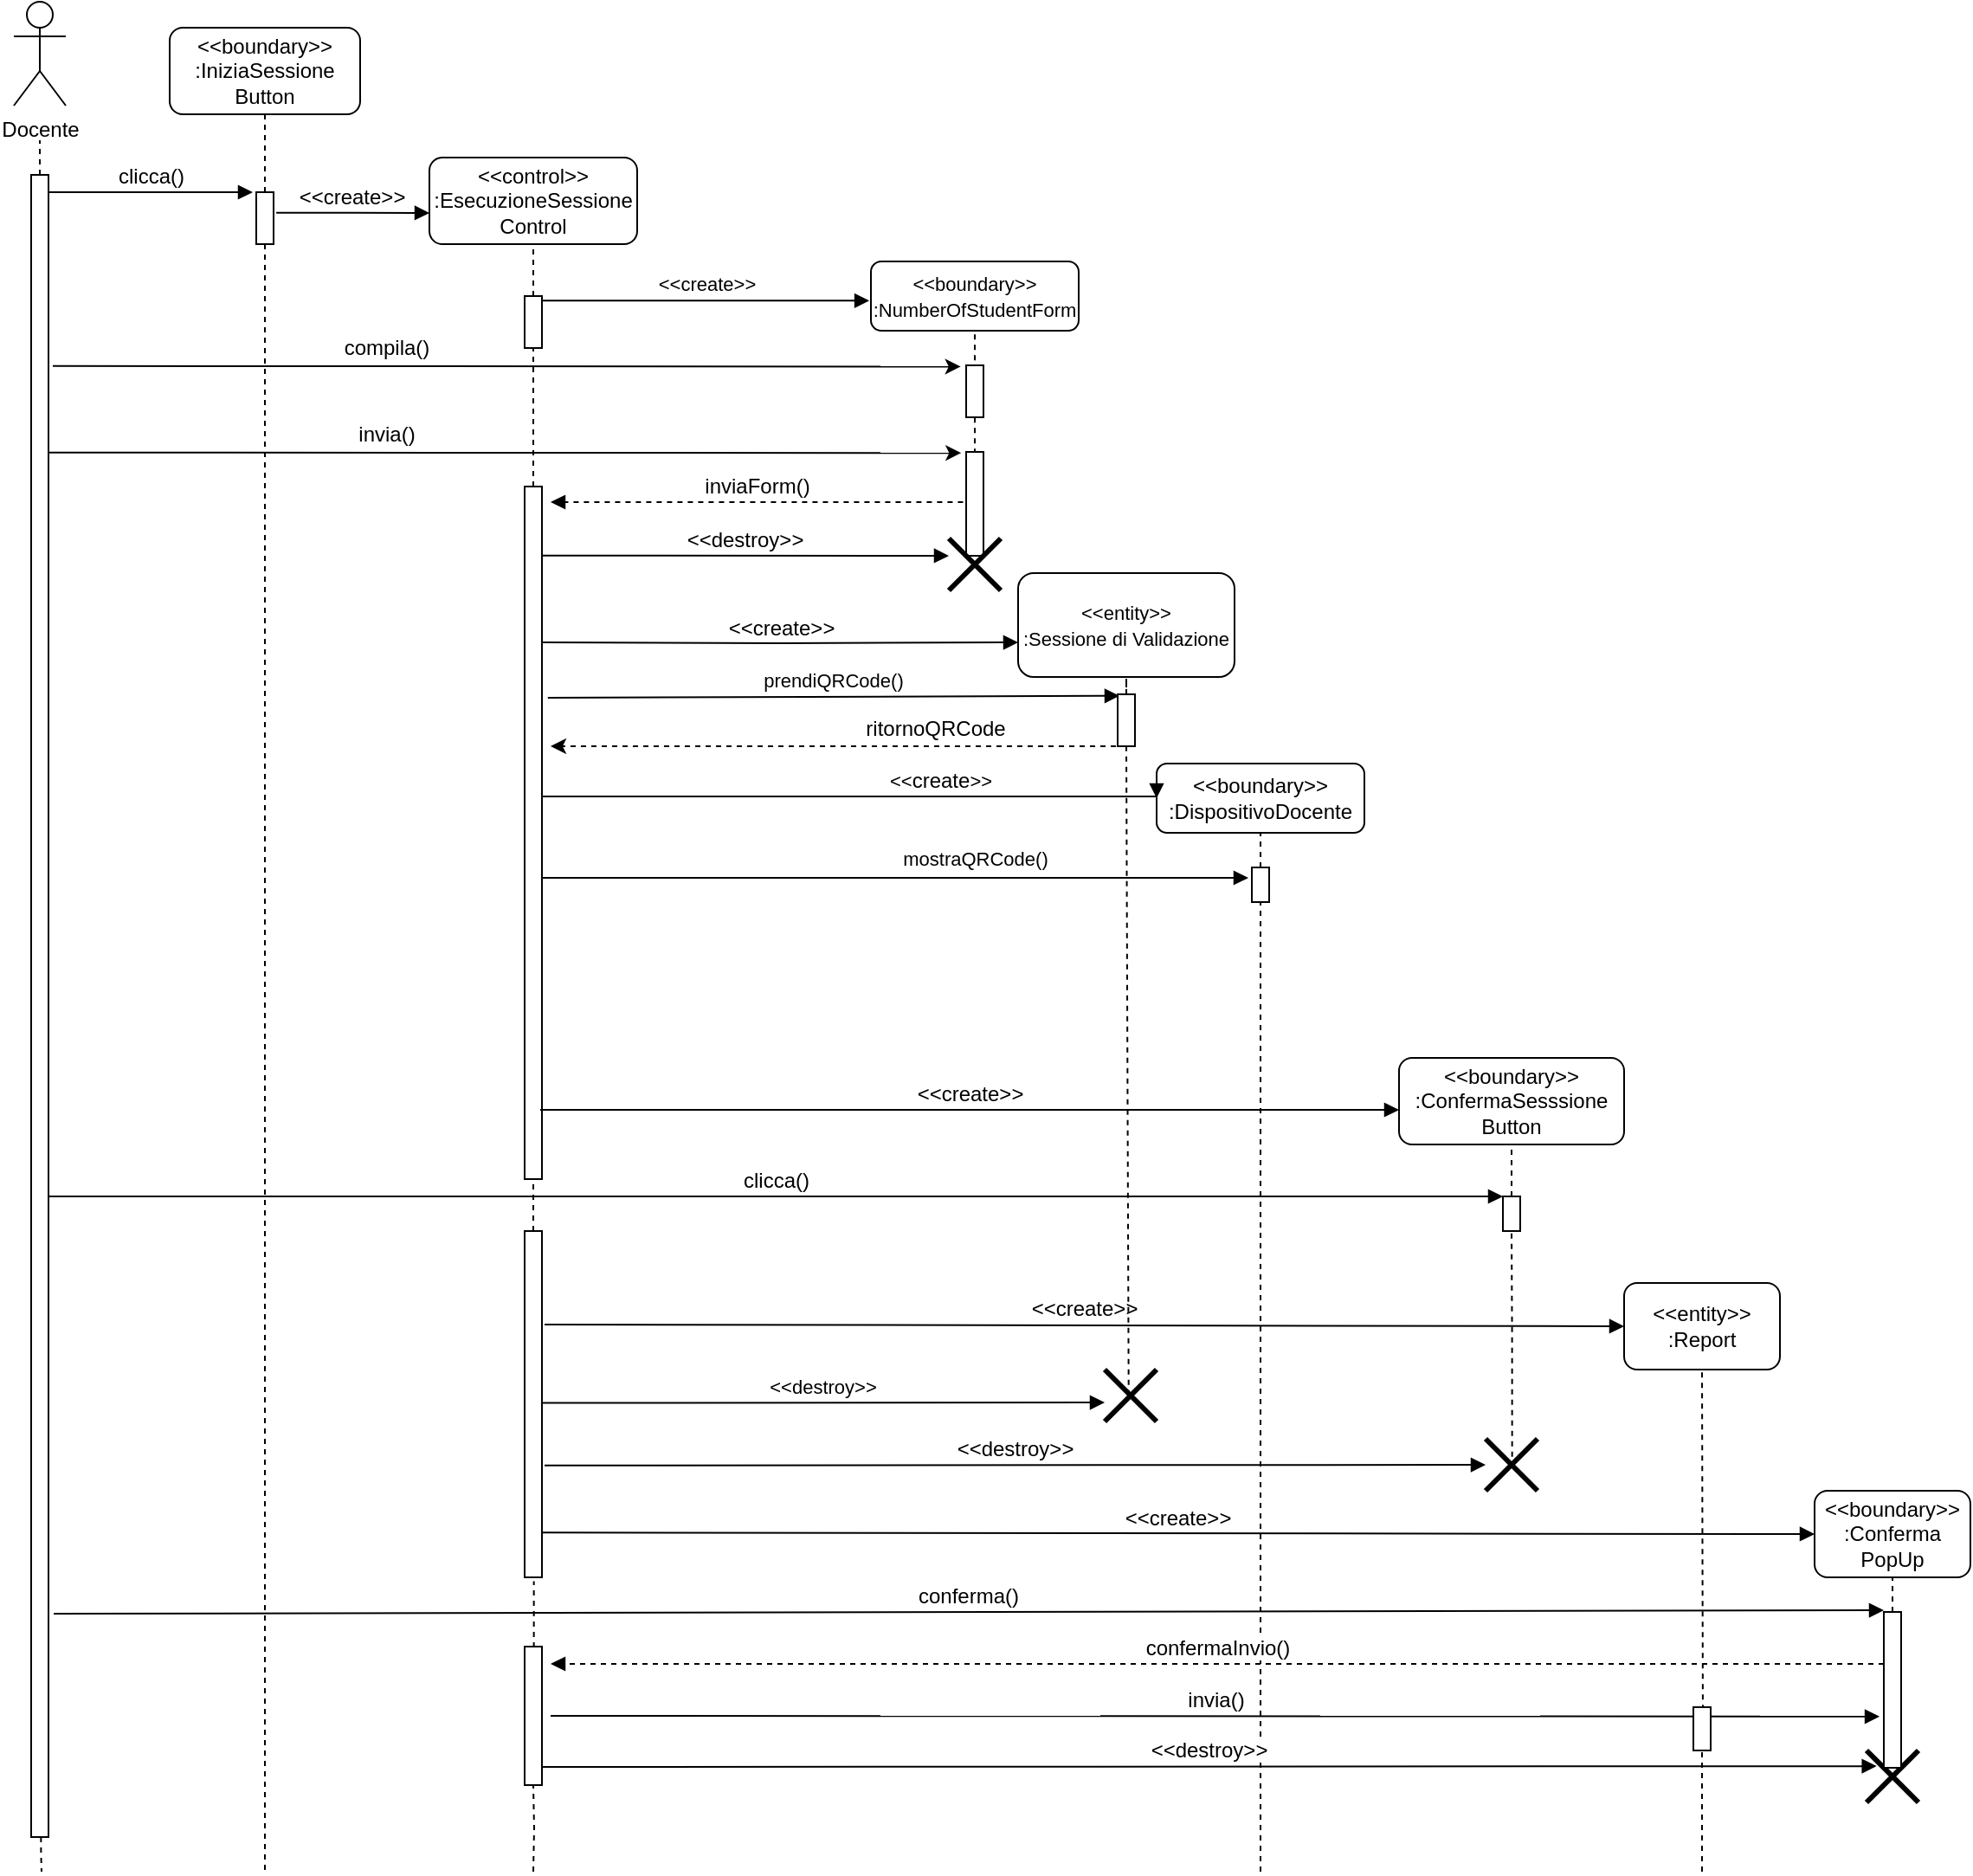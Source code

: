 <mxfile version="16.2.4" type="device"><diagram id="kgpKYQtTHZ0yAKxKKP6v" name="Page-1"><mxGraphModel dx="1483" dy="836" grid="1" gridSize="10" guides="1" tooltips="1" connect="1" arrows="1" fold="1" page="1" pageScale="1" pageWidth="1227" pageHeight="1169" math="0" shadow="0"><root><mxCell id="0"/><mxCell id="1" parent="0"/><mxCell id="bU4O369usYD0Mp0-NMCo-1" value="Docente" style="shape=umlActor;verticalLabelPosition=bottom;verticalAlign=top;html=1;" parent="1" vertex="1"><mxGeometry x="40" y="10" width="30" height="60" as="geometry"/></mxCell><mxCell id="bU4O369usYD0Mp0-NMCo-3" value="" style="endArrow=none;dashed=1;html=1;rounded=0;edgeStyle=orthogonalEdgeStyle;startArrow=none;" parent="1" source="bU4O369usYD0Mp0-NMCo-5" edge="1"><mxGeometry width="50" height="50" relative="1" as="geometry"><mxPoint x="55" y="500" as="sourcePoint"/><mxPoint x="55" y="90" as="targetPoint"/><Array as="points"><mxPoint x="55" y="110"/><mxPoint x="55" y="110"/></Array></mxGeometry></mxCell><mxCell id="bU4O369usYD0Mp0-NMCo-5" value="" style="html=1;points=[];perimeter=orthogonalPerimeter;" parent="1" vertex="1"><mxGeometry x="50" y="110" width="10" height="960" as="geometry"/></mxCell><mxCell id="bU4O369usYD0Mp0-NMCo-7" value="&lt;font style=&quot;font-size: 12px&quot;&gt;clicca()&lt;/font&gt;" style="html=1;verticalAlign=bottom;endArrow=block;rounded=0;edgeStyle=orthogonalEdgeStyle;" parent="1" edge="1"><mxGeometry width="80" relative="1" as="geometry"><mxPoint x="60" y="120" as="sourcePoint"/><mxPoint x="178" y="120" as="targetPoint"/><Array as="points"><mxPoint x="178" y="120"/></Array></mxGeometry></mxCell><mxCell id="bU4O369usYD0Mp0-NMCo-8" value="&lt;font style=&quot;font-size: 12px&quot;&gt;&amp;lt;&amp;lt;boundary&amp;gt;&amp;gt;&lt;br&gt;:IniziaSessione&lt;br&gt;Button&lt;/font&gt;" style="rounded=1;whiteSpace=wrap;html=1;" parent="1" vertex="1"><mxGeometry x="130" y="25" width="110" height="50" as="geometry"/></mxCell><mxCell id="bU4O369usYD0Mp0-NMCo-11" value="" style="endArrow=none;dashed=1;html=1;rounded=0;edgeStyle=orthogonalEdgeStyle;exitX=0.5;exitY=1;exitDx=0;exitDy=0;startArrow=none;" parent="1" source="bU4O369usYD0Mp0-NMCo-12" edge="1"><mxGeometry width="50" height="50" relative="1" as="geometry"><mxPoint x="190" y="100" as="sourcePoint"/><mxPoint x="185" y="1090" as="targetPoint"/><Array as="points"><mxPoint x="185" y="1050"/></Array></mxGeometry></mxCell><mxCell id="bU4O369usYD0Mp0-NMCo-12" value="" style="html=1;points=[];perimeter=orthogonalPerimeter;" parent="1" vertex="1"><mxGeometry x="180" y="120" width="10" height="30" as="geometry"/></mxCell><mxCell id="bU4O369usYD0Mp0-NMCo-13" value="" style="endArrow=none;dashed=1;html=1;rounded=0;edgeStyle=orthogonalEdgeStyle;exitX=0.5;exitY=1;exitDx=0;exitDy=0;" parent="1" source="bU4O369usYD0Mp0-NMCo-8" target="bU4O369usYD0Mp0-NMCo-12" edge="1"><mxGeometry width="50" height="50" relative="1" as="geometry"><mxPoint x="185" y="70" as="sourcePoint"/><mxPoint x="170" y="503.429" as="targetPoint"/><Array as="points"/></mxGeometry></mxCell><mxCell id="bU4O369usYD0Mp0-NMCo-14" value="&lt;font style=&quot;font-size: 12px&quot;&gt;&amp;lt;&amp;lt;create&amp;gt;&amp;gt;&lt;/font&gt;" style="html=1;verticalAlign=bottom;endArrow=block;rounded=0;edgeStyle=orthogonalEdgeStyle;exitX=1.157;exitY=0.395;exitDx=0;exitDy=0;exitPerimeter=0;" parent="1" source="bU4O369usYD0Mp0-NMCo-12" edge="1"><mxGeometry width="80" relative="1" as="geometry"><mxPoint x="230" y="200" as="sourcePoint"/><mxPoint x="280" y="132" as="targetPoint"/></mxGeometry></mxCell><mxCell id="bU4O369usYD0Mp0-NMCo-15" value="&lt;font style=&quot;font-size: 12px&quot;&gt;&amp;lt;&amp;lt;control&amp;gt;&amp;gt;&lt;br&gt;:EsecuzioneSessione&lt;br&gt;Control&lt;/font&gt;" style="rounded=1;whiteSpace=wrap;html=1;" parent="1" vertex="1"><mxGeometry x="280" y="100" width="120" height="50" as="geometry"/></mxCell><mxCell id="bU4O369usYD0Mp0-NMCo-16" value="" style="endArrow=none;dashed=1;html=1;rounded=0;edgeStyle=orthogonalEdgeStyle;entryX=0.5;entryY=1;entryDx=0;entryDy=0;startArrow=none;" parent="1" source="bU4O369usYD0Mp0-NMCo-17" target="bU4O369usYD0Mp0-NMCo-15" edge="1"><mxGeometry width="50" height="50" relative="1" as="geometry"><mxPoint x="340" y="510" as="sourcePoint"/><mxPoint x="290" y="230" as="targetPoint"/></mxGeometry></mxCell><mxCell id="bU4O369usYD0Mp0-NMCo-17" value="" style="html=1;points=[];perimeter=orthogonalPerimeter;" parent="1" vertex="1"><mxGeometry x="335" y="180" width="10" height="30" as="geometry"/></mxCell><mxCell id="bU4O369usYD0Mp0-NMCo-18" value="" style="endArrow=none;dashed=1;html=1;rounded=0;edgeStyle=orthogonalEdgeStyle;entryX=0.5;entryY=1;entryDx=0;entryDy=0;startArrow=none;" parent="1" source="rX7FQtLpjzrD8uW23Avi-3" target="bU4O369usYD0Mp0-NMCo-17" edge="1"><mxGeometry width="50" height="50" relative="1" as="geometry"><mxPoint x="340" y="510" as="sourcePoint"/><mxPoint x="340" y="150" as="targetPoint"/></mxGeometry></mxCell><mxCell id="bU4O369usYD0Mp0-NMCo-19" value="&amp;lt;&amp;lt;create&amp;gt;&amp;gt;" style="html=1;verticalAlign=bottom;endArrow=block;rounded=0;edgeStyle=orthogonalEdgeStyle;exitX=1.029;exitY=0.088;exitDx=0;exitDy=0;exitPerimeter=0;entryX=-0.008;entryY=0.567;entryDx=0;entryDy=0;entryPerimeter=0;" parent="1" source="bU4O369usYD0Mp0-NMCo-17" target="bU4O369usYD0Mp0-NMCo-20" edge="1"><mxGeometry width="80" relative="1" as="geometry"><mxPoint x="510" y="260" as="sourcePoint"/><mxPoint x="410" y="183" as="targetPoint"/><Array as="points"/></mxGeometry></mxCell><mxCell id="bU4O369usYD0Mp0-NMCo-20" value="&lt;span style=&quot;font-size: 11px&quot;&gt;&amp;lt;&amp;lt;boundary&amp;gt;&amp;gt;&lt;br&gt;:NumberOfStudentForm&lt;/span&gt;" style="rounded=1;whiteSpace=wrap;html=1;" parent="1" vertex="1"><mxGeometry x="535" y="160" width="120" height="40" as="geometry"/></mxCell><mxCell id="bU4O369usYD0Mp0-NMCo-21" value="" style="endArrow=none;dashed=1;html=1;rounded=0;edgeStyle=orthogonalEdgeStyle;entryX=0.5;entryY=1;entryDx=0;entryDy=0;exitX=0.538;exitY=0.533;exitDx=0;exitDy=0;exitPerimeter=0;" parent="1" source="rX7FQtLpjzrD8uW23Avi-7" target="bU4O369usYD0Mp0-NMCo-20" edge="1"><mxGeometry width="50" height="50" relative="1" as="geometry"><mxPoint x="595" y="360" as="sourcePoint"/><mxPoint x="695" y="240" as="targetPoint"/><Array as="points"><mxPoint x="596" y="270"/><mxPoint x="595" y="270"/></Array></mxGeometry></mxCell><mxCell id="bU4O369usYD0Mp0-NMCo-22" value="" style="html=1;points=[];perimeter=orthogonalPerimeter;" parent="1" vertex="1"><mxGeometry x="590" y="220" width="10" height="30" as="geometry"/></mxCell><mxCell id="rX7FQtLpjzrD8uW23Avi-1" value="" style="html=1;points=[];perimeter=orthogonalPerimeter;" parent="1" vertex="1"><mxGeometry x="590" y="270" width="10" height="60" as="geometry"/></mxCell><mxCell id="rX7FQtLpjzrD8uW23Avi-3" value="" style="html=1;points=[];perimeter=orthogonalPerimeter;" parent="1" vertex="1"><mxGeometry x="335" y="290" width="10" height="400" as="geometry"/></mxCell><mxCell id="rX7FQtLpjzrD8uW23Avi-4" value="" style="endArrow=none;dashed=1;html=1;rounded=0;edgeStyle=orthogonalEdgeStyle;startArrow=none;" parent="1" source="q5FVolAJccyDtdrA55qt-30" target="rX7FQtLpjzrD8uW23Avi-3" edge="1"><mxGeometry width="50" height="50" relative="1" as="geometry"><mxPoint x="340" y="890" as="sourcePoint"/><mxPoint x="340" y="210" as="targetPoint"/></mxGeometry></mxCell><mxCell id="rX7FQtLpjzrD8uW23Avi-5" value="&lt;font style=&quot;font-size: 12px&quot;&gt;inviaForm()&lt;/font&gt;" style="html=1;verticalAlign=bottom;endArrow=block;rounded=0;edgeStyle=orthogonalEdgeStyle;exitX=-0.179;exitY=0.483;exitDx=0;exitDy=0;exitPerimeter=0;dashed=1;" parent="1" source="rX7FQtLpjzrD8uW23Avi-1" edge="1"><mxGeometry width="80" relative="1" as="geometry"><mxPoint x="470" y="299" as="sourcePoint"/><mxPoint x="350" y="299" as="targetPoint"/></mxGeometry></mxCell><mxCell id="rX7FQtLpjzrD8uW23Avi-6" value="&lt;font style=&quot;font-size: 12px&quot;&gt;&amp;lt;&amp;lt;destroy&amp;gt;&amp;gt;&lt;/font&gt;" style="html=1;verticalAlign=bottom;endArrow=block;rounded=0;edgeStyle=orthogonalEdgeStyle;" parent="1" edge="1"><mxGeometry width="80" relative="1" as="geometry"><mxPoint x="345" y="329.88" as="sourcePoint"/><mxPoint x="580" y="330" as="targetPoint"/><Array as="points"><mxPoint x="405" y="330"/></Array></mxGeometry></mxCell><mxCell id="rX7FQtLpjzrD8uW23Avi-7" value="" style="shape=umlDestroy;whiteSpace=wrap;html=1;strokeWidth=3;" parent="1" vertex="1"><mxGeometry x="580" y="320" width="30" height="30" as="geometry"/></mxCell><mxCell id="rX7FQtLpjzrD8uW23Avi-8" value="&lt;font style=&quot;font-size: 12px&quot;&gt;&amp;lt;&amp;lt;create&amp;gt;&amp;gt;&lt;/font&gt;" style="html=1;verticalAlign=bottom;endArrow=block;rounded=0;edgeStyle=orthogonalEdgeStyle;entryX=0;entryY=0.667;entryDx=0;entryDy=0;entryPerimeter=0;" parent="1" target="rX7FQtLpjzrD8uW23Avi-10" edge="1"><mxGeometry width="80" relative="1" as="geometry"><mxPoint x="345" y="380" as="sourcePoint"/><mxPoint x="500" y="380" as="targetPoint"/></mxGeometry></mxCell><mxCell id="rX7FQtLpjzrD8uW23Avi-10" value="&lt;span style=&quot;font-size: 11px&quot;&gt;&amp;lt;&amp;lt;entity&amp;gt;&amp;gt;&lt;br&gt;:Sessione di Validazione&lt;/span&gt;" style="rounded=1;whiteSpace=wrap;html=1;" parent="1" vertex="1"><mxGeometry x="620" y="340" width="125" height="60" as="geometry"/></mxCell><mxCell id="rX7FQtLpjzrD8uW23Avi-11" value="" style="endArrow=none;dashed=1;html=1;rounded=0;edgeStyle=orthogonalEdgeStyle;entryX=0.5;entryY=1;entryDx=0;entryDy=0;startArrow=none;" parent="1" source="rX7FQtLpjzrD8uW23Avi-13" target="rX7FQtLpjzrD8uW23Avi-10" edge="1"><mxGeometry width="50" height="50" relative="1" as="geometry"><mxPoint x="665" y="820" as="sourcePoint"/><mxPoint x="440" y="430" as="targetPoint"/></mxGeometry></mxCell><mxCell id="rX7FQtLpjzrD8uW23Avi-15" value="prendiQRCode()" style="html=1;verticalAlign=bottom;endArrow=block;rounded=0;entryX=0.1;entryY=0.03;entryDx=0;entryDy=0;entryPerimeter=0;exitX=1.34;exitY=0.305;exitDx=0;exitDy=0;exitPerimeter=0;" parent="1" source="rX7FQtLpjzrD8uW23Avi-3" target="rX7FQtLpjzrD8uW23Avi-13" edge="1"><mxGeometry width="80" relative="1" as="geometry"><mxPoint x="345" y="420" as="sourcePoint"/><mxPoint x="425" y="420" as="targetPoint"/></mxGeometry></mxCell><mxCell id="rX7FQtLpjzrD8uW23Avi-16" value="&amp;lt;&amp;lt;boundary&amp;gt;&amp;gt;&lt;br&gt;:DispositivoDocente" style="rounded=1;whiteSpace=wrap;html=1;" parent="1" vertex="1"><mxGeometry x="700" y="450" width="120" height="40" as="geometry"/></mxCell><mxCell id="rX7FQtLpjzrD8uW23Avi-17" value="" style="endArrow=none;dashed=1;html=1;rounded=0;edgeStyle=orthogonalEdgeStyle;entryX=0.5;entryY=1;entryDx=0;entryDy=0;startArrow=none;" parent="1" source="rX7FQtLpjzrD8uW23Avi-18" target="rX7FQtLpjzrD8uW23Avi-16" edge="1"><mxGeometry width="50" height="50" relative="1" as="geometry"><mxPoint x="750" y="620" as="sourcePoint"/><mxPoint x="685" y="160" as="targetPoint"/><Array as="points"/></mxGeometry></mxCell><mxCell id="rX7FQtLpjzrD8uW23Avi-18" value="" style="html=1;points=[];perimeter=orthogonalPerimeter;" parent="1" vertex="1"><mxGeometry x="755" y="510" width="10" height="20" as="geometry"/></mxCell><mxCell id="rX7FQtLpjzrD8uW23Avi-19" value="" style="endArrow=none;dashed=1;html=1;rounded=0;entryX=0.5;entryY=1;entryDx=0;entryDy=0;" parent="1" target="rX7FQtLpjzrD8uW23Avi-18" edge="1"><mxGeometry width="50" height="50" relative="1" as="geometry"><mxPoint x="760" y="1090" as="sourcePoint"/><mxPoint x="635" y="70" as="targetPoint"/></mxGeometry></mxCell><mxCell id="q5FVolAJccyDtdrA55qt-23" value="&lt;font style=&quot;font-size: 12px&quot;&gt;&amp;lt;&amp;lt;create&amp;gt;&amp;gt;&lt;/font&gt;" style="html=1;verticalAlign=bottom;endArrow=block;rounded=0;edgeStyle=orthogonalEdgeStyle;" parent="1" edge="1"><mxGeometry width="80" relative="1" as="geometry"><mxPoint x="344" y="650" as="sourcePoint"/><mxPoint x="840" y="650" as="targetPoint"/><Array as="points"><mxPoint x="344" y="650"/></Array></mxGeometry></mxCell><mxCell id="q5FVolAJccyDtdrA55qt-24" value="&lt;span&gt;&amp;lt;&amp;lt;boundary&amp;gt;&amp;gt;&lt;br&gt;:ConfermaSesssione&lt;br&gt;Button&lt;/span&gt;" style="rounded=1;whiteSpace=wrap;html=1;" parent="1" vertex="1"><mxGeometry x="840" y="620" width="130" height="50" as="geometry"/></mxCell><mxCell id="q5FVolAJccyDtdrA55qt-25" value="" style="endArrow=none;dashed=1;html=1;rounded=0;edgeStyle=orthogonalEdgeStyle;entryX=0.5;entryY=1;entryDx=0;entryDy=0;startArrow=none;" parent="1" source="q5FVolAJccyDtdrA55qt-26" target="q5FVolAJccyDtdrA55qt-24" edge="1"><mxGeometry width="50" height="50" relative="1" as="geometry"><mxPoint x="965" y="780" as="sourcePoint"/><mxPoint x="970" y="730" as="targetPoint"/></mxGeometry></mxCell><mxCell id="q5FVolAJccyDtdrA55qt-27" value="&lt;font style=&quot;font-size: 12px&quot;&gt;clicca()&lt;/font&gt;" style="html=1;verticalAlign=bottom;endArrow=block;rounded=0;entryX=0;entryY=0;entryDx=0;entryDy=0;entryPerimeter=0;" parent="1" target="q5FVolAJccyDtdrA55qt-26" edge="1"><mxGeometry width="80" relative="1" as="geometry"><mxPoint x="60" y="700" as="sourcePoint"/><mxPoint x="1130" y="700" as="targetPoint"/></mxGeometry></mxCell><mxCell id="q5FVolAJccyDtdrA55qt-26" value="" style="html=1;points=[];perimeter=orthogonalPerimeter;" parent="1" vertex="1"><mxGeometry x="900" y="700" width="10" height="20" as="geometry"/></mxCell><mxCell id="q5FVolAJccyDtdrA55qt-28" value="" style="endArrow=none;dashed=1;html=1;rounded=0;edgeStyle=orthogonalEdgeStyle;entryX=0.5;entryY=1;entryDx=0;entryDy=0;startArrow=none;exitX=0.511;exitY=0.547;exitDx=0;exitDy=0;exitPerimeter=0;" parent="1" source="jauBldCnT_5NUnDLEimC-2" target="q5FVolAJccyDtdrA55qt-26" edge="1"><mxGeometry width="50" height="50" relative="1" as="geometry"><mxPoint x="905" y="860" as="sourcePoint"/><mxPoint x="965" y="720" as="targetPoint"/></mxGeometry></mxCell><mxCell id="q5FVolAJccyDtdrA55qt-30" value="" style="html=1;points=[];perimeter=orthogonalPerimeter;" parent="1" vertex="1"><mxGeometry x="335" y="720" width="10" height="200" as="geometry"/></mxCell><mxCell id="q5FVolAJccyDtdrA55qt-36" value="&lt;font style=&quot;font-size: 12px&quot;&gt;&amp;lt;&amp;lt;create&amp;gt;&amp;gt;&lt;/font&gt;" style="html=1;verticalAlign=bottom;endArrow=block;rounded=0;exitX=1.152;exitY=0.27;exitDx=0;exitDy=0;exitPerimeter=0;entryX=0;entryY=0.5;entryDx=0;entryDy=0;" parent="1" source="q5FVolAJccyDtdrA55qt-30" target="q5FVolAJccyDtdrA55qt-37" edge="1"><mxGeometry width="80" relative="1" as="geometry"><mxPoint x="350" y="775" as="sourcePoint"/><mxPoint x="1260" y="774" as="targetPoint"/></mxGeometry></mxCell><mxCell id="q5FVolAJccyDtdrA55qt-37" value="&amp;lt;&amp;lt;entity&amp;gt;&amp;gt;&lt;br&gt;:Report" style="rounded=1;whiteSpace=wrap;html=1;" parent="1" vertex="1"><mxGeometry x="970" y="750" width="90" height="50" as="geometry"/></mxCell><mxCell id="q5FVolAJccyDtdrA55qt-44" value="&amp;lt;&amp;lt;destroy&amp;gt;&amp;gt;" style="html=1;verticalAlign=bottom;endArrow=block;rounded=0;" parent="1" edge="1"><mxGeometry width="80" relative="1" as="geometry"><mxPoint x="345" y="819.29" as="sourcePoint"/><mxPoint x="670" y="819" as="targetPoint"/></mxGeometry></mxCell><mxCell id="q5FVolAJccyDtdrA55qt-45" value="" style="shape=umlDestroy;whiteSpace=wrap;html=1;strokeWidth=3;" parent="1" vertex="1"><mxGeometry x="670" y="800" width="30" height="30" as="geometry"/></mxCell><mxCell id="q5FVolAJccyDtdrA55qt-47" value="" style="endArrow=none;dashed=1;html=1;rounded=0;startArrow=none;entryX=0.5;entryY=1;entryDx=0;entryDy=0;exitX=0.547;exitY=0.065;exitDx=0;exitDy=0;exitPerimeter=0;" parent="1" source="jauBldCnT_5NUnDLEimC-19" target="q5FVolAJccyDtdrA55qt-37" edge="1"><mxGeometry width="50" height="50" relative="1" as="geometry"><mxPoint x="1020" y="980" as="sourcePoint"/><mxPoint x="1075" y="840" as="targetPoint"/></mxGeometry></mxCell><mxCell id="jauBldCnT_5NUnDLEimC-1" value="&lt;font style=&quot;font-size: 12px&quot;&gt;&amp;lt;&amp;lt;destroy&amp;gt;&amp;gt;&lt;/font&gt;" style="html=1;verticalAlign=bottom;endArrow=block;rounded=0;exitX=1.152;exitY=0.677;exitDx=0;exitDy=0;exitPerimeter=0;" parent="1" source="q5FVolAJccyDtdrA55qt-30" target="jauBldCnT_5NUnDLEimC-2" edge="1"><mxGeometry width="80" relative="1" as="geometry"><mxPoint x="350" y="855" as="sourcePoint"/><mxPoint x="1190" y="855" as="targetPoint"/></mxGeometry></mxCell><mxCell id="jauBldCnT_5NUnDLEimC-5" value="&lt;font style=&quot;font-size: 12px&quot;&gt;&amp;lt;&amp;lt;create&amp;gt;&amp;gt;&lt;/font&gt;" style="html=1;verticalAlign=bottom;endArrow=block;rounded=0;entryX=0;entryY=0.5;entryDx=0;entryDy=0;" parent="1" target="jauBldCnT_5NUnDLEimC-6" edge="1"><mxGeometry width="80" relative="1" as="geometry"><mxPoint x="345" y="894.17" as="sourcePoint"/><mxPoint x="1370" y="894" as="targetPoint"/></mxGeometry></mxCell><mxCell id="jauBldCnT_5NUnDLEimC-6" value="&amp;lt;&amp;lt;boundary&amp;gt;&amp;gt;&lt;br&gt;:Conferma&lt;br&gt;PopUp" style="rounded=1;whiteSpace=wrap;html=1;" parent="1" vertex="1"><mxGeometry x="1080" y="870" width="90" height="50" as="geometry"/></mxCell><mxCell id="jauBldCnT_5NUnDLEimC-7" value="" style="endArrow=none;dashed=1;html=1;rounded=0;edgeStyle=orthogonalEdgeStyle;startArrow=none;" parent="1" source="jauBldCnT_5NUnDLEimC-8" target="jauBldCnT_5NUnDLEimC-6" edge="1"><mxGeometry width="50" height="50" relative="1" as="geometry"><mxPoint x="1125" y="990" as="sourcePoint"/><mxPoint x="1184.5" y="960" as="targetPoint"/></mxGeometry></mxCell><mxCell id="jauBldCnT_5NUnDLEimC-10" value="&lt;font style=&quot;font-size: 12px&quot;&gt;conferma()&lt;/font&gt;" style="html=1;verticalAlign=bottom;endArrow=block;rounded=0;" parent="1" edge="1"><mxGeometry width="80" relative="1" as="geometry"><mxPoint x="63" y="941" as="sourcePoint"/><mxPoint x="1120" y="939" as="targetPoint"/></mxGeometry></mxCell><mxCell id="jauBldCnT_5NUnDLEimC-11" value="" style="endArrow=none;dashed=1;html=1;rounded=0;startArrow=none;exitX=0.533;exitY=0.006;exitDx=0;exitDy=0;exitPerimeter=0;entryX=0.533;entryY=1.011;entryDx=0;entryDy=0;entryPerimeter=0;" parent="1" source="jauBldCnT_5NUnDLEimC-12" target="q5FVolAJccyDtdrA55qt-30" edge="1"><mxGeometry width="50" height="50" relative="1" as="geometry"><mxPoint x="340" y="1090" as="sourcePoint"/><mxPoint x="350" y="930" as="targetPoint"/></mxGeometry></mxCell><mxCell id="jauBldCnT_5NUnDLEimC-12" value="" style="html=1;points=[];perimeter=orthogonalPerimeter;" parent="1" vertex="1"><mxGeometry x="335" y="960" width="10" height="80" as="geometry"/></mxCell><mxCell id="jauBldCnT_5NUnDLEimC-13" value="" style="endArrow=none;dashed=1;html=1;rounded=0;edgeStyle=orthogonalEdgeStyle;" parent="1" target="jauBldCnT_5NUnDLEimC-12" edge="1"><mxGeometry width="50" height="50" relative="1" as="geometry"><mxPoint x="340" y="1090" as="sourcePoint"/><mxPoint x="340" y="960" as="targetPoint"/></mxGeometry></mxCell><mxCell id="jauBldCnT_5NUnDLEimC-14" value="&lt;font style=&quot;font-size: 12px&quot;&gt;confermaInvio()&lt;/font&gt;" style="html=1;verticalAlign=bottom;endArrow=block;rounded=0;edgeStyle=orthogonalEdgeStyle;startArrow=none;startFill=0;exitX=0;exitY=0.333;exitDx=0;exitDy=0;exitPerimeter=0;dashed=1;" parent="1" source="jauBldCnT_5NUnDLEimC-8" edge="1"><mxGeometry width="80" relative="1" as="geometry"><mxPoint x="1400" y="970" as="sourcePoint"/><mxPoint x="350" y="970" as="targetPoint"/><Array as="points"/></mxGeometry></mxCell><mxCell id="jauBldCnT_5NUnDLEimC-15" value="&lt;font style=&quot;font-size: 12px&quot;&gt;&amp;lt;&amp;lt;destroy&amp;gt;&amp;gt;&lt;/font&gt;" style="html=1;verticalAlign=bottom;endArrow=block;rounded=0;entryX=0.195;entryY=0.302;entryDx=0;entryDy=0;entryPerimeter=0;" parent="1" target="jauBldCnT_5NUnDLEimC-17" edge="1"><mxGeometry width="80" relative="1" as="geometry"><mxPoint x="345" y="1029.5" as="sourcePoint"/><mxPoint x="1270" y="1030" as="targetPoint"/></mxGeometry></mxCell><mxCell id="jauBldCnT_5NUnDLEimC-17" value="" style="shape=umlDestroy;whiteSpace=wrap;html=1;strokeWidth=3;" parent="1" vertex="1"><mxGeometry x="1110" y="1020" width="30" height="30" as="geometry"/></mxCell><mxCell id="jauBldCnT_5NUnDLEimC-22" value="" style="endArrow=none;dashed=1;html=1;rounded=0;startArrow=none;" parent="1" source="jauBldCnT_5NUnDLEimC-19" edge="1"><mxGeometry width="50" height="50" relative="1" as="geometry"><mxPoint x="1015" y="1090" as="sourcePoint"/><mxPoint x="1015" y="1000" as="targetPoint"/></mxGeometry></mxCell><mxCell id="jauBldCnT_5NUnDLEimC-25" value="" style="endArrow=none;dashed=1;html=1;rounded=0;edgeStyle=orthogonalEdgeStyle;exitX=0.567;exitY=1;exitDx=0;exitDy=0;exitPerimeter=0;" parent="1" source="bU4O369usYD0Mp0-NMCo-5" edge="1"><mxGeometry width="50" height="50" relative="1" as="geometry"><mxPoint x="150" y="1110" as="sourcePoint"/><mxPoint x="56" y="1090" as="targetPoint"/><Array as="points"><mxPoint x="56" y="1080"/></Array></mxGeometry></mxCell><mxCell id="jauBldCnT_5NUnDLEimC-26" value="&lt;font style=&quot;font-size: 12px&quot;&gt;invia()&lt;/font&gt;" style="html=1;verticalAlign=bottom;endArrow=block;rounded=0;entryX=-0.247;entryY=0.671;entryDx=0;entryDy=0;entryPerimeter=0;" parent="1" target="jauBldCnT_5NUnDLEimC-8" edge="1"><mxGeometry width="80" relative="1" as="geometry"><mxPoint x="350" y="1000" as="sourcePoint"/><mxPoint x="1300" y="1000" as="targetPoint"/><Array as="points"/></mxGeometry></mxCell><mxCell id="5qqKWLoto9PCaO7GxhG8-3" value="" style="endArrow=classic;html=1;rounded=0;fontSize=12;exitX=1.248;exitY=0.115;exitDx=0;exitDy=0;exitPerimeter=0;entryX=-0.314;entryY=0.024;entryDx=0;entryDy=0;entryPerimeter=0;" parent="1" source="bU4O369usYD0Mp0-NMCo-5" target="bU4O369usYD0Mp0-NMCo-22" edge="1"><mxGeometry width="50" height="50" relative="1" as="geometry"><mxPoint x="210" y="190" as="sourcePoint"/><mxPoint x="260" y="140" as="targetPoint"/></mxGeometry></mxCell><mxCell id="5qqKWLoto9PCaO7GxhG8-4" value="compila()" style="text;html=1;align=center;verticalAlign=middle;resizable=0;points=[];autosize=1;strokeColor=none;fillColor=none;fontSize=12;" parent="1" vertex="1"><mxGeometry x="220" y="200" width="70" height="20" as="geometry"/></mxCell><mxCell id="5qqKWLoto9PCaO7GxhG8-5" value="" style="endArrow=classic;html=1;rounded=0;fontSize=12;exitX=1.026;exitY=0.167;exitDx=0;exitDy=0;exitPerimeter=0;entryX=-0.286;entryY=0.01;entryDx=0;entryDy=0;entryPerimeter=0;" parent="1" source="bU4O369usYD0Mp0-NMCo-5" target="rX7FQtLpjzrD8uW23Avi-1" edge="1"><mxGeometry width="50" height="50" relative="1" as="geometry"><mxPoint x="210" y="260" as="sourcePoint"/><mxPoint x="470" y="270" as="targetPoint"/></mxGeometry></mxCell><mxCell id="5qqKWLoto9PCaO7GxhG8-7" value="invia()" style="text;html=1;align=center;verticalAlign=middle;resizable=0;points=[];autosize=1;strokeColor=none;fillColor=none;fontSize=12;" parent="1" vertex="1"><mxGeometry x="230" y="250" width="50" height="20" as="geometry"/></mxCell><mxCell id="jauBldCnT_5NUnDLEimC-2" value="" style="shape=umlDestroy;whiteSpace=wrap;html=1;strokeWidth=3;" parent="1" vertex="1"><mxGeometry x="890" y="840" width="30" height="30" as="geometry"/></mxCell><mxCell id="jauBldCnT_5NUnDLEimC-8" value="" style="html=1;points=[];perimeter=orthogonalPerimeter;" parent="1" vertex="1"><mxGeometry x="1120" y="940" width="10" height="90" as="geometry"/></mxCell><mxCell id="T_g91ZaouhYma0G0Romk-1" value="" style="endArrow=classic;dashed=1;html=1;rounded=0;fontSize=12;exitX=0.5;exitY=1;exitDx=0;exitDy=0;exitPerimeter=0;endFill=1;" parent="1" source="rX7FQtLpjzrD8uW23Avi-13" edge="1"><mxGeometry width="50" height="50" relative="1" as="geometry"><mxPoint x="430" y="430" as="sourcePoint"/><mxPoint x="350" y="440" as="targetPoint"/></mxGeometry></mxCell><mxCell id="T_g91ZaouhYma0G0Romk-2" value="ritornoQRCode" style="text;html=1;strokeColor=none;fillColor=none;align=center;verticalAlign=middle;whiteSpace=wrap;rounded=0;fontSize=12;" parent="1" vertex="1"><mxGeometry x="540" y="420" width="65" height="20" as="geometry"/></mxCell><mxCell id="jauBldCnT_5NUnDLEimC-19" value="" style="html=1;points=[];perimeter=orthogonalPerimeter;" parent="1" vertex="1"><mxGeometry x="1010" y="995" width="10" height="25" as="geometry"/></mxCell><mxCell id="fru7cRWmVhveh5QMquQ3-2" value="" style="endArrow=none;dashed=1;html=1;rounded=0;" parent="1" target="jauBldCnT_5NUnDLEimC-19" edge="1"><mxGeometry width="50" height="50" relative="1" as="geometry"><mxPoint x="1015" y="1090" as="sourcePoint"/><mxPoint x="1015" y="1000" as="targetPoint"/></mxGeometry></mxCell><mxCell id="fru7cRWmVhveh5QMquQ3-5" value="" style="html=1;verticalAlign=bottom;labelBackgroundColor=none;endArrow=block;endFill=1;rounded=0;edgeStyle=orthogonalEdgeStyle;entryX=-0.2;entryY=0.3;entryDx=0;entryDy=0;exitX=1;exitY=0.565;exitDx=0;exitDy=0;exitPerimeter=0;entryPerimeter=0;" parent="1" source="rX7FQtLpjzrD8uW23Avi-3" target="rX7FQtLpjzrD8uW23Avi-18" edge="1"><mxGeometry width="160" relative="1" as="geometry"><mxPoint x="358" y="515" as="sourcePoint"/><mxPoint x="465" y="515" as="targetPoint"/></mxGeometry></mxCell><mxCell id="fru7cRWmVhveh5QMquQ3-6" value="&lt;font style=&quot;font-size: 11px&quot;&gt;mostraQRCode()&lt;/font&gt;" style="text;html=1;align=center;verticalAlign=middle;resizable=0;points=[];autosize=1;strokeColor=none;fillColor=none;" parent="1" vertex="1"><mxGeometry x="545" y="495" width="100" height="20" as="geometry"/></mxCell><mxCell id="fru7cRWmVhveh5QMquQ3-7" value="" style="html=1;verticalAlign=bottom;labelBackgroundColor=none;endArrow=block;endFill=1;rounded=0;edgeStyle=orthogonalEdgeStyle;exitX=1;exitY=0.45;exitDx=0;exitDy=0;entryX=0;entryY=0.5;entryDx=0;entryDy=0;fontSize=11;exitPerimeter=0;" parent="1" source="rX7FQtLpjzrD8uW23Avi-3" target="rX7FQtLpjzrD8uW23Avi-16" edge="1"><mxGeometry width="160" relative="1" as="geometry"><mxPoint x="365" y="469" as="sourcePoint"/><mxPoint x="425" y="469" as="targetPoint"/><Array as="points"><mxPoint x="345" y="469"/></Array></mxGeometry></mxCell><mxCell id="fru7cRWmVhveh5QMquQ3-8" value="&amp;lt;&amp;lt;&lt;font style=&quot;font-size: 12px&quot;&gt;create&lt;/font&gt;&amp;gt;&amp;gt;" style="text;html=1;align=center;verticalAlign=middle;resizable=0;points=[];autosize=1;strokeColor=none;fillColor=none;fontSize=11;" parent="1" vertex="1"><mxGeometry x="540" y="450" width="70" height="20" as="geometry"/></mxCell><mxCell id="rX7FQtLpjzrD8uW23Avi-13" value="" style="html=1;points=[];perimeter=orthogonalPerimeter;" parent="1" vertex="1"><mxGeometry x="677.5" y="410" width="10" height="30" as="geometry"/></mxCell><mxCell id="TipHK_tE8JADCGhnloAt-2" value="" style="endArrow=none;dashed=1;html=1;rounded=0;entryX=0.5;entryY=1;entryDx=0;entryDy=0;startArrow=none;exitX=0.462;exitY=0.495;exitDx=0;exitDy=0;exitPerimeter=0;" edge="1" parent="1" source="q5FVolAJccyDtdrA55qt-45" target="rX7FQtLpjzrD8uW23Avi-13"><mxGeometry width="50" height="50" relative="1" as="geometry"><mxPoint x="665" y="820.0" as="sourcePoint"/><mxPoint x="682.5" y="400" as="targetPoint"/></mxGeometry></mxCell></root></mxGraphModel></diagram></mxfile>